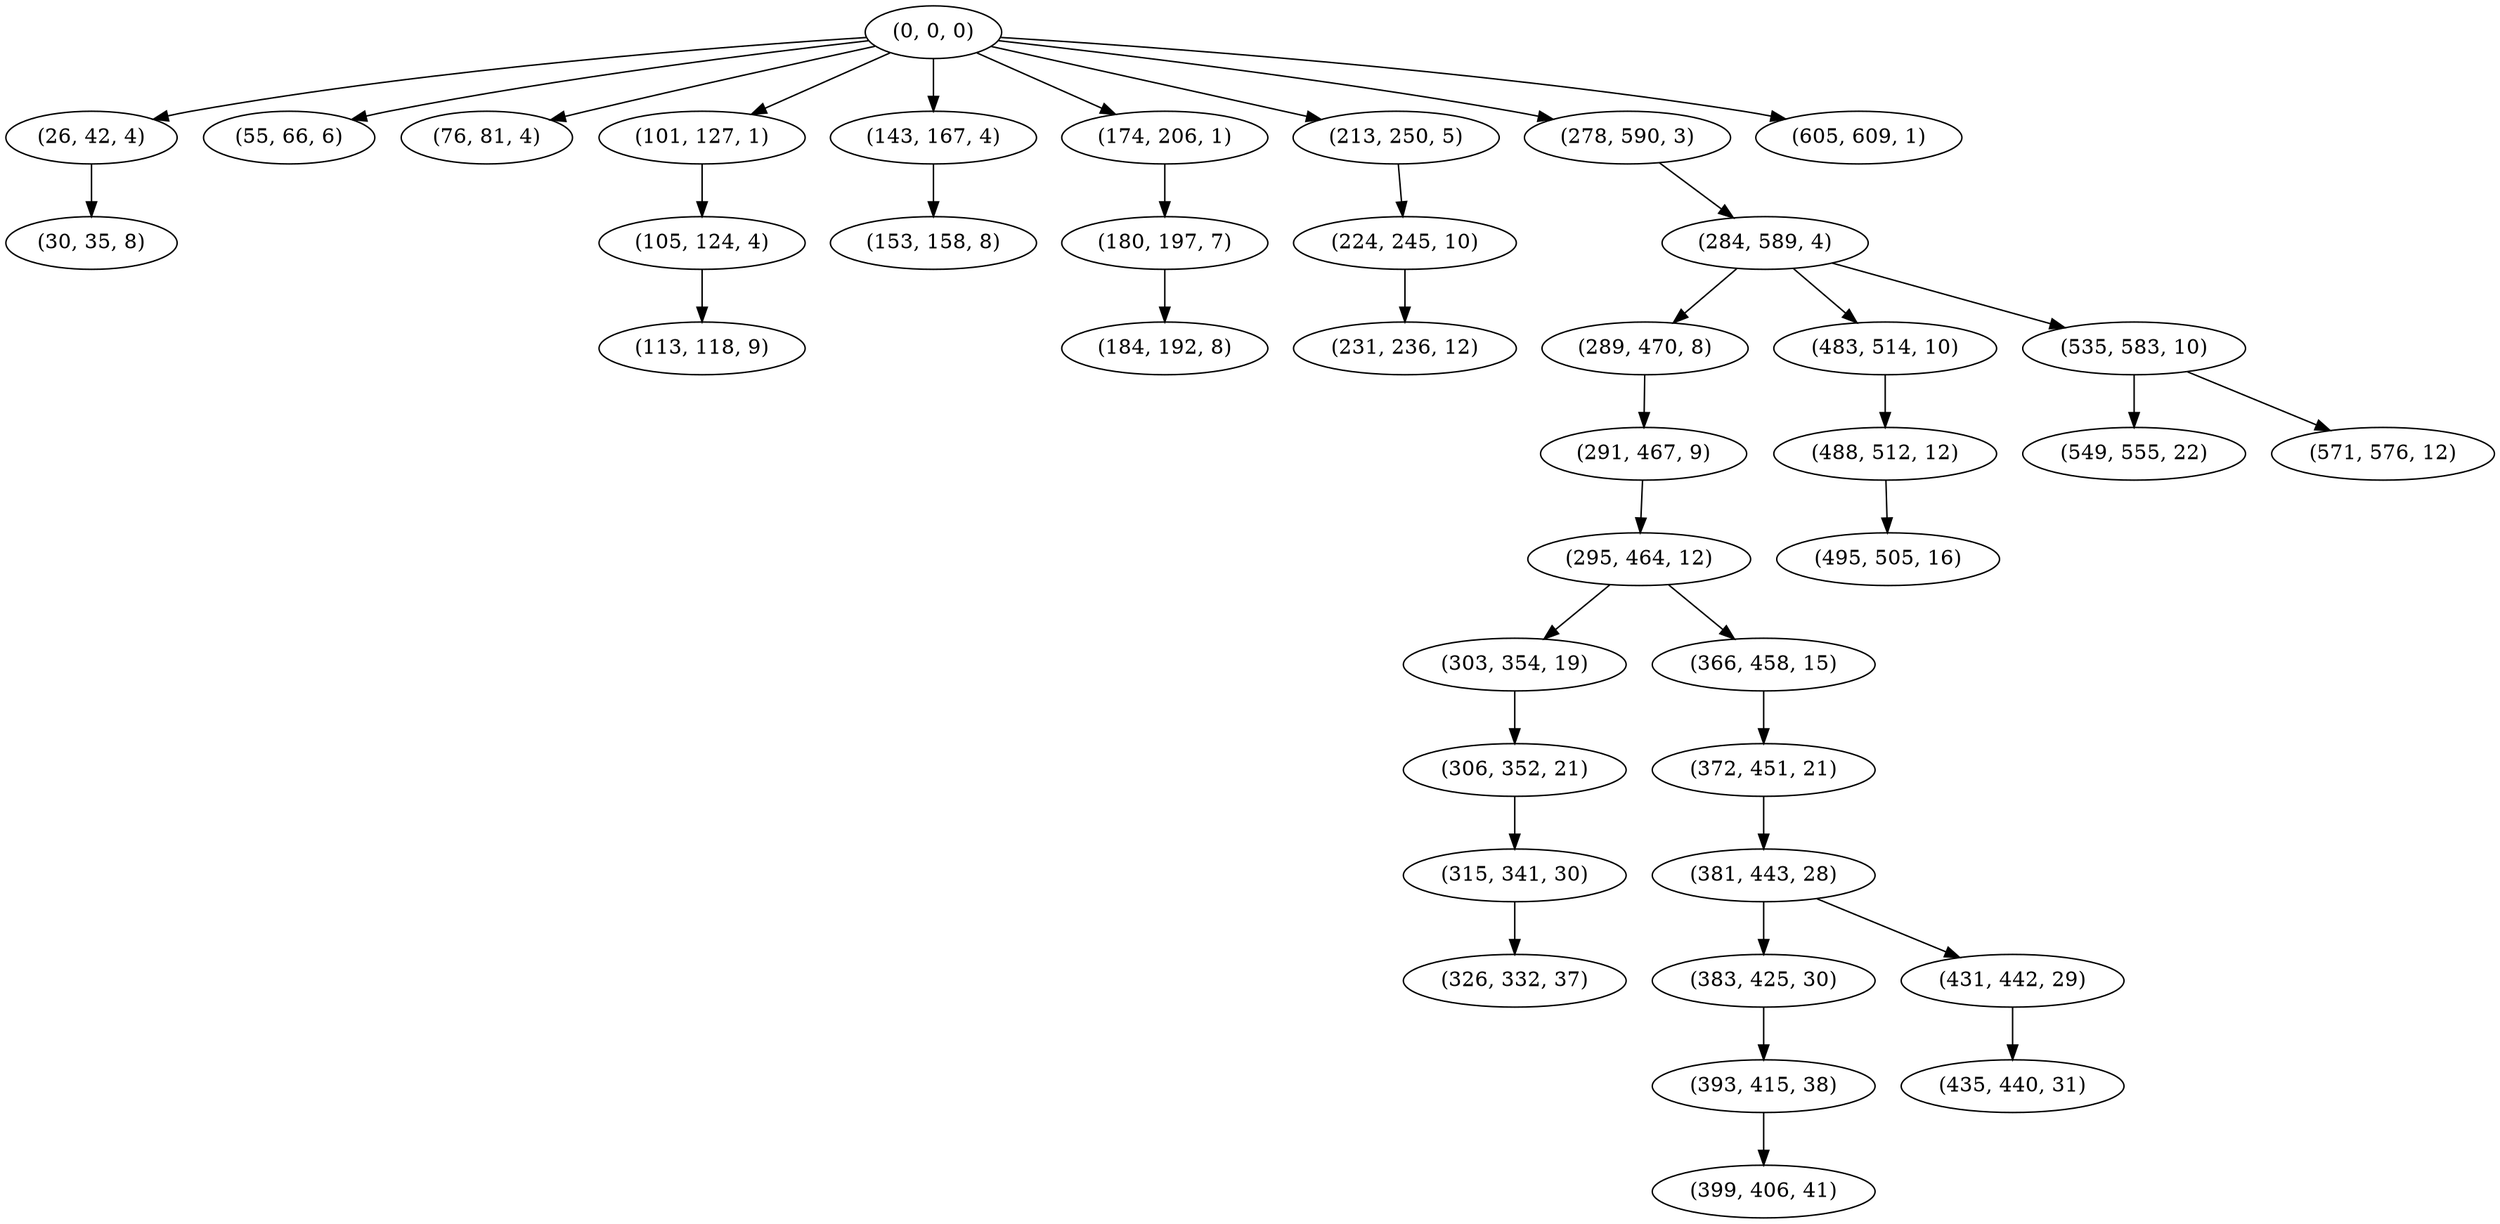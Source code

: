 digraph tree {
    "(0, 0, 0)";
    "(26, 42, 4)";
    "(30, 35, 8)";
    "(55, 66, 6)";
    "(76, 81, 4)";
    "(101, 127, 1)";
    "(105, 124, 4)";
    "(113, 118, 9)";
    "(143, 167, 4)";
    "(153, 158, 8)";
    "(174, 206, 1)";
    "(180, 197, 7)";
    "(184, 192, 8)";
    "(213, 250, 5)";
    "(224, 245, 10)";
    "(231, 236, 12)";
    "(278, 590, 3)";
    "(284, 589, 4)";
    "(289, 470, 8)";
    "(291, 467, 9)";
    "(295, 464, 12)";
    "(303, 354, 19)";
    "(306, 352, 21)";
    "(315, 341, 30)";
    "(326, 332, 37)";
    "(366, 458, 15)";
    "(372, 451, 21)";
    "(381, 443, 28)";
    "(383, 425, 30)";
    "(393, 415, 38)";
    "(399, 406, 41)";
    "(431, 442, 29)";
    "(435, 440, 31)";
    "(483, 514, 10)";
    "(488, 512, 12)";
    "(495, 505, 16)";
    "(535, 583, 10)";
    "(549, 555, 22)";
    "(571, 576, 12)";
    "(605, 609, 1)";
    "(0, 0, 0)" -> "(26, 42, 4)";
    "(0, 0, 0)" -> "(55, 66, 6)";
    "(0, 0, 0)" -> "(76, 81, 4)";
    "(0, 0, 0)" -> "(101, 127, 1)";
    "(0, 0, 0)" -> "(143, 167, 4)";
    "(0, 0, 0)" -> "(174, 206, 1)";
    "(0, 0, 0)" -> "(213, 250, 5)";
    "(0, 0, 0)" -> "(278, 590, 3)";
    "(0, 0, 0)" -> "(605, 609, 1)";
    "(26, 42, 4)" -> "(30, 35, 8)";
    "(101, 127, 1)" -> "(105, 124, 4)";
    "(105, 124, 4)" -> "(113, 118, 9)";
    "(143, 167, 4)" -> "(153, 158, 8)";
    "(174, 206, 1)" -> "(180, 197, 7)";
    "(180, 197, 7)" -> "(184, 192, 8)";
    "(213, 250, 5)" -> "(224, 245, 10)";
    "(224, 245, 10)" -> "(231, 236, 12)";
    "(278, 590, 3)" -> "(284, 589, 4)";
    "(284, 589, 4)" -> "(289, 470, 8)";
    "(284, 589, 4)" -> "(483, 514, 10)";
    "(284, 589, 4)" -> "(535, 583, 10)";
    "(289, 470, 8)" -> "(291, 467, 9)";
    "(291, 467, 9)" -> "(295, 464, 12)";
    "(295, 464, 12)" -> "(303, 354, 19)";
    "(295, 464, 12)" -> "(366, 458, 15)";
    "(303, 354, 19)" -> "(306, 352, 21)";
    "(306, 352, 21)" -> "(315, 341, 30)";
    "(315, 341, 30)" -> "(326, 332, 37)";
    "(366, 458, 15)" -> "(372, 451, 21)";
    "(372, 451, 21)" -> "(381, 443, 28)";
    "(381, 443, 28)" -> "(383, 425, 30)";
    "(381, 443, 28)" -> "(431, 442, 29)";
    "(383, 425, 30)" -> "(393, 415, 38)";
    "(393, 415, 38)" -> "(399, 406, 41)";
    "(431, 442, 29)" -> "(435, 440, 31)";
    "(483, 514, 10)" -> "(488, 512, 12)";
    "(488, 512, 12)" -> "(495, 505, 16)";
    "(535, 583, 10)" -> "(549, 555, 22)";
    "(535, 583, 10)" -> "(571, 576, 12)";
}
